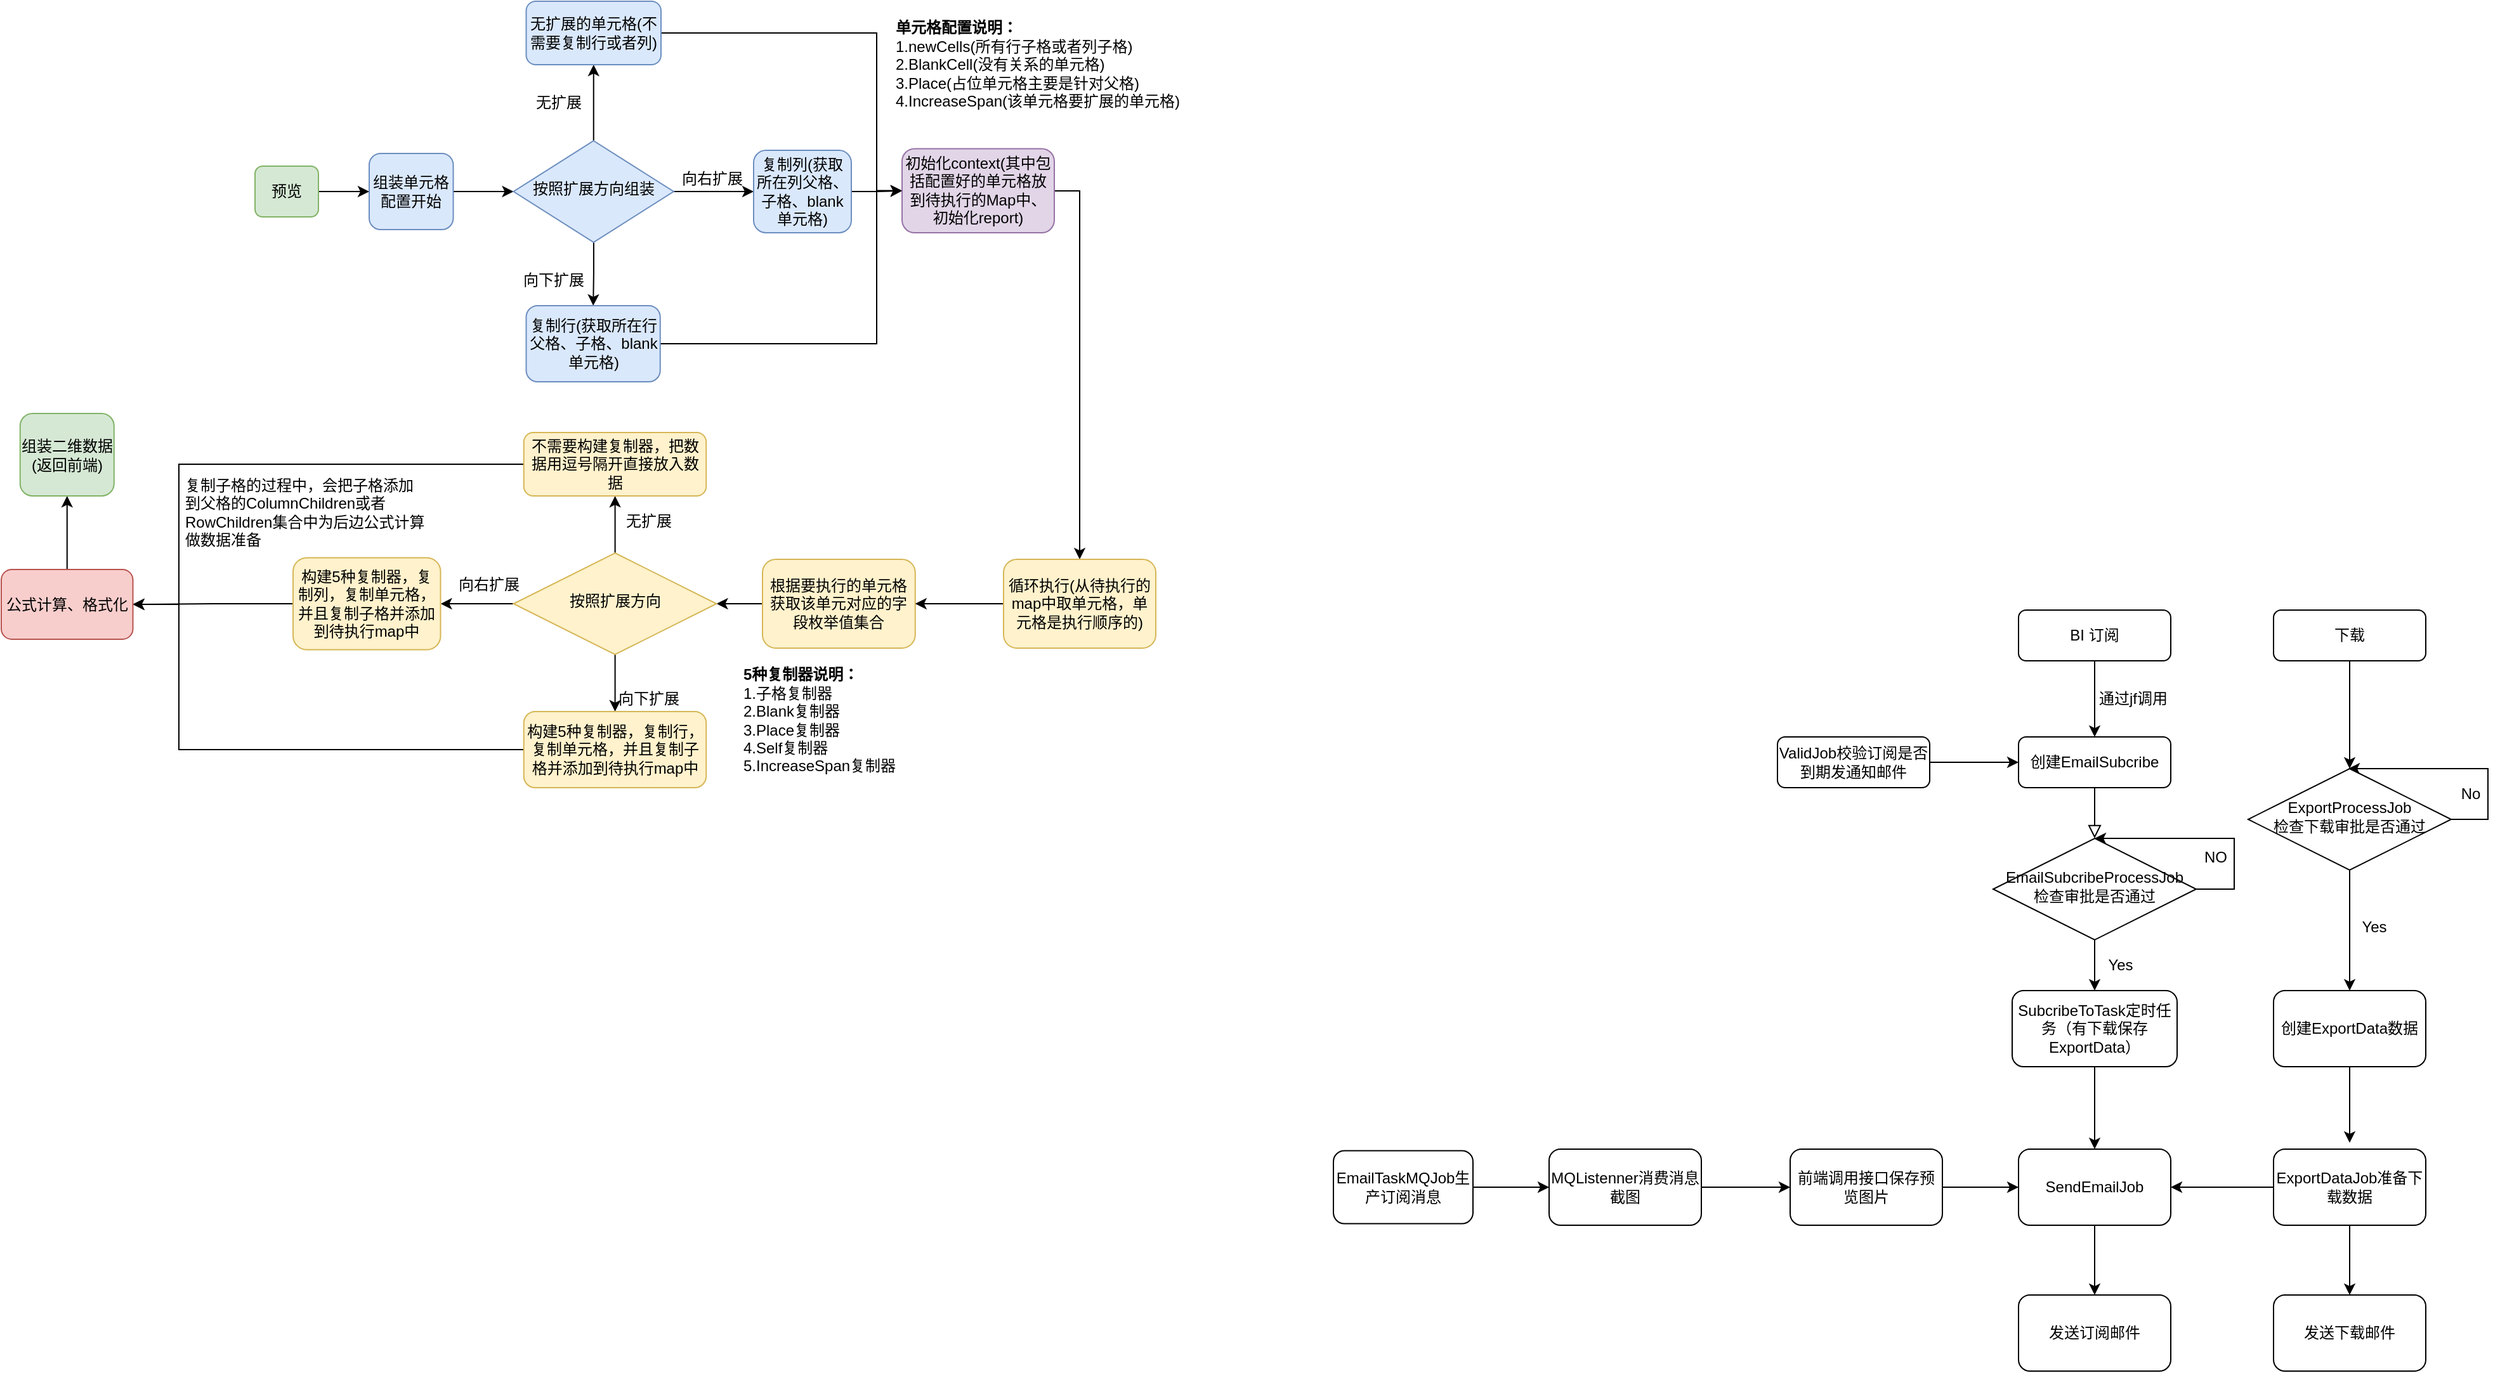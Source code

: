 <mxfile version="14.7.8" type="github">
  <diagram id="C5RBs43oDa-KdzZeNtuy" name="Page-1">
    <mxGraphModel dx="2771" dy="1792" grid="1" gridSize="10" guides="1" tooltips="1" connect="1" arrows="1" fold="1" page="1" pageScale="1" pageWidth="827" pageHeight="1169" math="0" shadow="0">
      <root>
        <mxCell id="WIyWlLk6GJQsqaUBKTNV-0" />
        <mxCell id="WIyWlLk6GJQsqaUBKTNV-1" parent="WIyWlLk6GJQsqaUBKTNV-0" />
        <mxCell id="WIyWlLk6GJQsqaUBKTNV-2" value="" style="rounded=0;html=1;jettySize=auto;orthogonalLoop=1;fontSize=11;endArrow=block;endFill=0;endSize=8;strokeWidth=1;shadow=0;labelBackgroundColor=none;edgeStyle=orthogonalEdgeStyle;" parent="WIyWlLk6GJQsqaUBKTNV-1" source="WIyWlLk6GJQsqaUBKTNV-3" target="WIyWlLk6GJQsqaUBKTNV-10" edge="1">
          <mxGeometry relative="1" as="geometry" />
        </mxCell>
        <mxCell id="WIyWlLk6GJQsqaUBKTNV-3" value="创建EmailSubcribe" style="rounded=1;whiteSpace=wrap;html=1;fontSize=12;glass=0;strokeWidth=1;shadow=0;" parent="WIyWlLk6GJQsqaUBKTNV-1" vertex="1">
          <mxGeometry x="140" y="90" width="120" height="40" as="geometry" />
        </mxCell>
        <mxCell id="6DlBOUvUBX7mdSS2PFpk-38" style="edgeStyle=orthogonalEdgeStyle;rounded=0;orthogonalLoop=1;jettySize=auto;html=1;entryX=0;entryY=0.5;entryDx=0;entryDy=0;" parent="WIyWlLk6GJQsqaUBKTNV-1" source="WIyWlLk6GJQsqaUBKTNV-7" target="WIyWlLk6GJQsqaUBKTNV-11" edge="1">
          <mxGeometry relative="1" as="geometry" />
        </mxCell>
        <mxCell id="WIyWlLk6GJQsqaUBKTNV-7" value="EmailTaskMQJob生产订阅消息" style="rounded=1;whiteSpace=wrap;html=1;fontSize=12;glass=0;strokeWidth=1;shadow=0;" parent="WIyWlLk6GJQsqaUBKTNV-1" vertex="1">
          <mxGeometry x="-400" y="416.25" width="110" height="57.5" as="geometry" />
        </mxCell>
        <mxCell id="6DlBOUvUBX7mdSS2PFpk-15" style="edgeStyle=orthogonalEdgeStyle;rounded=0;orthogonalLoop=1;jettySize=auto;html=1;exitX=0.5;exitY=1;exitDx=0;exitDy=0;entryX=0.5;entryY=0;entryDx=0;entryDy=0;" parent="WIyWlLk6GJQsqaUBKTNV-1" source="WIyWlLk6GJQsqaUBKTNV-10" target="6DlBOUvUBX7mdSS2PFpk-8" edge="1">
          <mxGeometry relative="1" as="geometry" />
        </mxCell>
        <mxCell id="6DlBOUvUBX7mdSS2PFpk-17" style="edgeStyle=orthogonalEdgeStyle;rounded=0;orthogonalLoop=1;jettySize=auto;html=1;exitX=1;exitY=0.5;exitDx=0;exitDy=0;entryX=0.5;entryY=0;entryDx=0;entryDy=0;" parent="WIyWlLk6GJQsqaUBKTNV-1" source="WIyWlLk6GJQsqaUBKTNV-10" target="WIyWlLk6GJQsqaUBKTNV-10" edge="1">
          <mxGeometry relative="1" as="geometry">
            <mxPoint x="210" y="160" as="targetPoint" />
            <Array as="points">
              <mxPoint x="310" y="210" />
              <mxPoint x="310" y="170" />
            </Array>
          </mxGeometry>
        </mxCell>
        <mxCell id="WIyWlLk6GJQsqaUBKTNV-10" value="EmailSubcribeProcessJob&lt;br&gt;检查审批是否通过" style="rhombus;whiteSpace=wrap;html=1;shadow=0;fontFamily=Helvetica;fontSize=12;align=center;strokeWidth=1;spacing=6;spacingTop=-4;" parent="WIyWlLk6GJQsqaUBKTNV-1" vertex="1">
          <mxGeometry x="120" y="170" width="160" height="80" as="geometry" />
        </mxCell>
        <mxCell id="6DlBOUvUBX7mdSS2PFpk-39" style="edgeStyle=orthogonalEdgeStyle;rounded=0;orthogonalLoop=1;jettySize=auto;html=1;entryX=0;entryY=0.5;entryDx=0;entryDy=0;" parent="WIyWlLk6GJQsqaUBKTNV-1" source="WIyWlLk6GJQsqaUBKTNV-11" target="6DlBOUvUBX7mdSS2PFpk-25" edge="1">
          <mxGeometry relative="1" as="geometry" />
        </mxCell>
        <mxCell id="WIyWlLk6GJQsqaUBKTNV-11" value="MQListenner消费消息&lt;br&gt;截图" style="rounded=1;whiteSpace=wrap;html=1;fontSize=12;glass=0;strokeWidth=1;shadow=0;" parent="WIyWlLk6GJQsqaUBKTNV-1" vertex="1">
          <mxGeometry x="-230" y="415" width="120" height="60" as="geometry" />
        </mxCell>
        <mxCell id="6DlBOUvUBX7mdSS2PFpk-5" style="edgeStyle=orthogonalEdgeStyle;rounded=0;orthogonalLoop=1;jettySize=auto;html=1;exitX=0.5;exitY=1;exitDx=0;exitDy=0;entryX=0.5;entryY=0;entryDx=0;entryDy=0;" parent="WIyWlLk6GJQsqaUBKTNV-1" source="6DlBOUvUBX7mdSS2PFpk-1" target="WIyWlLk6GJQsqaUBKTNV-3" edge="1">
          <mxGeometry relative="1" as="geometry" />
        </mxCell>
        <mxCell id="6DlBOUvUBX7mdSS2PFpk-1" value="BI 订阅" style="rounded=1;whiteSpace=wrap;html=1;fontSize=12;glass=0;strokeWidth=1;shadow=0;" parent="WIyWlLk6GJQsqaUBKTNV-1" vertex="1">
          <mxGeometry x="140" y="-10" width="120" height="40" as="geometry" />
        </mxCell>
        <mxCell id="6DlBOUvUBX7mdSS2PFpk-6" value="通过jf调用" style="text;html=1;align=center;verticalAlign=middle;resizable=0;points=[];autosize=1;strokeColor=none;" parent="WIyWlLk6GJQsqaUBKTNV-1" vertex="1">
          <mxGeometry x="195" y="50" width="70" height="20" as="geometry" />
        </mxCell>
        <mxCell id="6DlBOUvUBX7mdSS2PFpk-44" style="edgeStyle=orthogonalEdgeStyle;rounded=0;orthogonalLoop=1;jettySize=auto;html=1;exitX=0.5;exitY=1;exitDx=0;exitDy=0;entryX=0.5;entryY=0;entryDx=0;entryDy=0;" parent="WIyWlLk6GJQsqaUBKTNV-1" source="6DlBOUvUBX7mdSS2PFpk-8" target="6DlBOUvUBX7mdSS2PFpk-22" edge="1">
          <mxGeometry relative="1" as="geometry" />
        </mxCell>
        <mxCell id="6DlBOUvUBX7mdSS2PFpk-8" value="SubcribeToTask定时任务（有下载保存ExportData）" style="rounded=1;whiteSpace=wrap;html=1;fontSize=12;glass=0;strokeWidth=1;shadow=0;" parent="WIyWlLk6GJQsqaUBKTNV-1" vertex="1">
          <mxGeometry x="135" y="290" width="130" height="60" as="geometry" />
        </mxCell>
        <mxCell id="6DlBOUvUBX7mdSS2PFpk-16" value="Yes" style="text;html=1;align=center;verticalAlign=middle;resizable=0;points=[];autosize=1;strokeColor=none;" parent="WIyWlLk6GJQsqaUBKTNV-1" vertex="1">
          <mxGeometry x="205" y="260" width="30" height="20" as="geometry" />
        </mxCell>
        <mxCell id="6DlBOUvUBX7mdSS2PFpk-18" value="NO" style="text;html=1;align=center;verticalAlign=middle;resizable=0;points=[];autosize=1;strokeColor=none;" parent="WIyWlLk6GJQsqaUBKTNV-1" vertex="1">
          <mxGeometry x="280" y="175" width="30" height="20" as="geometry" />
        </mxCell>
        <mxCell id="6DlBOUvUBX7mdSS2PFpk-20" value="发送订阅邮件" style="rounded=1;whiteSpace=wrap;html=1;" parent="WIyWlLk6GJQsqaUBKTNV-1" vertex="1">
          <mxGeometry x="140" y="530" width="120" height="60" as="geometry" />
        </mxCell>
        <mxCell id="6DlBOUvUBX7mdSS2PFpk-47" style="edgeStyle=orthogonalEdgeStyle;rounded=0;orthogonalLoop=1;jettySize=auto;html=1;exitX=0.5;exitY=1;exitDx=0;exitDy=0;" parent="WIyWlLk6GJQsqaUBKTNV-1" source="6DlBOUvUBX7mdSS2PFpk-22" target="6DlBOUvUBX7mdSS2PFpk-20" edge="1">
          <mxGeometry relative="1" as="geometry" />
        </mxCell>
        <mxCell id="6DlBOUvUBX7mdSS2PFpk-22" value="SendEmailJob" style="rounded=1;whiteSpace=wrap;html=1;" parent="WIyWlLk6GJQsqaUBKTNV-1" vertex="1">
          <mxGeometry x="140" y="415" width="120" height="60" as="geometry" />
        </mxCell>
        <mxCell id="6DlBOUvUBX7mdSS2PFpk-46" style="edgeStyle=orthogonalEdgeStyle;rounded=0;orthogonalLoop=1;jettySize=auto;html=1;entryX=1;entryY=0.5;entryDx=0;entryDy=0;" parent="WIyWlLk6GJQsqaUBKTNV-1" source="6DlBOUvUBX7mdSS2PFpk-24" target="6DlBOUvUBX7mdSS2PFpk-22" edge="1">
          <mxGeometry relative="1" as="geometry" />
        </mxCell>
        <mxCell id="6DlBOUvUBX7mdSS2PFpk-75" style="edgeStyle=orthogonalEdgeStyle;rounded=0;orthogonalLoop=1;jettySize=auto;html=1;entryX=0.5;entryY=0;entryDx=0;entryDy=0;" parent="WIyWlLk6GJQsqaUBKTNV-1" source="6DlBOUvUBX7mdSS2PFpk-24" target="6DlBOUvUBX7mdSS2PFpk-74" edge="1">
          <mxGeometry relative="1" as="geometry" />
        </mxCell>
        <mxCell id="6DlBOUvUBX7mdSS2PFpk-24" value="ExportDataJob准备下载数据" style="rounded=1;whiteSpace=wrap;html=1;" parent="WIyWlLk6GJQsqaUBKTNV-1" vertex="1">
          <mxGeometry x="341" y="415" width="120" height="60" as="geometry" />
        </mxCell>
        <mxCell id="6DlBOUvUBX7mdSS2PFpk-45" style="edgeStyle=orthogonalEdgeStyle;rounded=0;orthogonalLoop=1;jettySize=auto;html=1;exitX=1;exitY=0.5;exitDx=0;exitDy=0;entryX=0;entryY=0.5;entryDx=0;entryDy=0;" parent="WIyWlLk6GJQsqaUBKTNV-1" source="6DlBOUvUBX7mdSS2PFpk-25" target="6DlBOUvUBX7mdSS2PFpk-22" edge="1">
          <mxGeometry relative="1" as="geometry" />
        </mxCell>
        <mxCell id="6DlBOUvUBX7mdSS2PFpk-25" value="前端调用接口保存预览图片" style="rounded=1;whiteSpace=wrap;html=1;" parent="WIyWlLk6GJQsqaUBKTNV-1" vertex="1">
          <mxGeometry x="-40" y="415" width="120" height="60" as="geometry" />
        </mxCell>
        <mxCell id="6DlBOUvUBX7mdSS2PFpk-37" style="edgeStyle=orthogonalEdgeStyle;rounded=0;orthogonalLoop=1;jettySize=auto;html=1;entryX=0;entryY=0.5;entryDx=0;entryDy=0;" parent="WIyWlLk6GJQsqaUBKTNV-1" source="6DlBOUvUBX7mdSS2PFpk-36" target="WIyWlLk6GJQsqaUBKTNV-3" edge="1">
          <mxGeometry relative="1" as="geometry" />
        </mxCell>
        <mxCell id="6DlBOUvUBX7mdSS2PFpk-36" value="ValidJob校验订阅是否到期发通知邮件" style="rounded=1;whiteSpace=wrap;html=1;" parent="WIyWlLk6GJQsqaUBKTNV-1" vertex="1">
          <mxGeometry x="-50" y="90" width="120" height="40" as="geometry" />
        </mxCell>
        <mxCell id="NdgNbe7IbOkZQ9Q6po2j-65" value="" style="edgeStyle=orthogonalEdgeStyle;rounded=0;orthogonalLoop=1;jettySize=auto;html=1;" edge="1" parent="WIyWlLk6GJQsqaUBKTNV-1" source="6DlBOUvUBX7mdSS2PFpk-48" target="NdgNbe7IbOkZQ9Q6po2j-6">
          <mxGeometry relative="1" as="geometry" />
        </mxCell>
        <mxCell id="6DlBOUvUBX7mdSS2PFpk-48" value="组装单元格配置开始" style="rounded=1;whiteSpace=wrap;html=1;fontSize=12;glass=0;strokeWidth=1;shadow=0;fillColor=#dae8fc;strokeColor=#6c8ebf;" parent="WIyWlLk6GJQsqaUBKTNV-1" vertex="1">
          <mxGeometry x="-1160" y="-370" width="66.25" height="60" as="geometry" />
        </mxCell>
        <mxCell id="NdgNbe7IbOkZQ9Q6po2j-37" value="" style="edgeStyle=orthogonalEdgeStyle;rounded=0;orthogonalLoop=1;jettySize=auto;html=1;" edge="1" parent="WIyWlLk6GJQsqaUBKTNV-1" source="6DlBOUvUBX7mdSS2PFpk-57" target="NdgNbe7IbOkZQ9Q6po2j-34">
          <mxGeometry relative="1" as="geometry" />
        </mxCell>
        <mxCell id="6DlBOUvUBX7mdSS2PFpk-57" value="根据要执行的单元格获取该单元对应的字段枚举值集合" style="rounded=1;whiteSpace=wrap;html=1;fillColor=#fff2cc;strokeColor=#d6b656;" parent="WIyWlLk6GJQsqaUBKTNV-1" vertex="1">
          <mxGeometry x="-850" y="-50" width="120.38" height="70" as="geometry" />
        </mxCell>
        <mxCell id="6DlBOUvUBX7mdSS2PFpk-82" style="edgeStyle=orthogonalEdgeStyle;rounded=0;orthogonalLoop=1;jettySize=auto;html=1;exitX=0.5;exitY=1;exitDx=0;exitDy=0;entryX=0.5;entryY=0;entryDx=0;entryDy=0;" parent="WIyWlLk6GJQsqaUBKTNV-1" source="6DlBOUvUBX7mdSS2PFpk-72" target="6DlBOUvUBX7mdSS2PFpk-79" edge="1">
          <mxGeometry relative="1" as="geometry" />
        </mxCell>
        <mxCell id="6DlBOUvUBX7mdSS2PFpk-72" value="下载" style="rounded=1;whiteSpace=wrap;html=1;fontSize=12;glass=0;strokeWidth=1;shadow=0;" parent="WIyWlLk6GJQsqaUBKTNV-1" vertex="1">
          <mxGeometry x="341" y="-10" width="120" height="40" as="geometry" />
        </mxCell>
        <mxCell id="6DlBOUvUBX7mdSS2PFpk-74" value="发送下载邮件" style="rounded=1;whiteSpace=wrap;html=1;" parent="WIyWlLk6GJQsqaUBKTNV-1" vertex="1">
          <mxGeometry x="341" y="530" width="120" height="60" as="geometry" />
        </mxCell>
        <mxCell id="6DlBOUvUBX7mdSS2PFpk-78" style="edgeStyle=orthogonalEdgeStyle;rounded=0;orthogonalLoop=1;jettySize=auto;html=1;" parent="WIyWlLk6GJQsqaUBKTNV-1" source="6DlBOUvUBX7mdSS2PFpk-76" edge="1">
          <mxGeometry relative="1" as="geometry">
            <mxPoint x="401.0" y="410" as="targetPoint" />
          </mxGeometry>
        </mxCell>
        <mxCell id="6DlBOUvUBX7mdSS2PFpk-76" value="创建ExportData数据" style="rounded=1;whiteSpace=wrap;html=1;" parent="WIyWlLk6GJQsqaUBKTNV-1" vertex="1">
          <mxGeometry x="341" y="290" width="120" height="60" as="geometry" />
        </mxCell>
        <mxCell id="6DlBOUvUBX7mdSS2PFpk-80" style="edgeStyle=orthogonalEdgeStyle;rounded=0;orthogonalLoop=1;jettySize=auto;html=1;exitX=0.5;exitY=1;exitDx=0;exitDy=0;entryX=0.5;entryY=0;entryDx=0;entryDy=0;" parent="WIyWlLk6GJQsqaUBKTNV-1" source="6DlBOUvUBX7mdSS2PFpk-79" target="6DlBOUvUBX7mdSS2PFpk-76" edge="1">
          <mxGeometry relative="1" as="geometry" />
        </mxCell>
        <mxCell id="6DlBOUvUBX7mdSS2PFpk-79" value="ExportProcessJob&lt;br&gt;检查下载审批是否通过" style="rhombus;whiteSpace=wrap;html=1;shadow=0;fontFamily=Helvetica;fontSize=12;align=center;strokeWidth=1;spacing=6;spacingTop=-4;" parent="WIyWlLk6GJQsqaUBKTNV-1" vertex="1">
          <mxGeometry x="321" y="115" width="160" height="80" as="geometry" />
        </mxCell>
        <mxCell id="6DlBOUvUBX7mdSS2PFpk-81" value="Yes" style="text;html=1;align=center;verticalAlign=middle;resizable=0;points=[];autosize=1;strokeColor=none;" parent="WIyWlLk6GJQsqaUBKTNV-1" vertex="1">
          <mxGeometry x="405" y="230" width="30" height="20" as="geometry" />
        </mxCell>
        <mxCell id="6DlBOUvUBX7mdSS2PFpk-86" style="edgeStyle=orthogonalEdgeStyle;rounded=0;orthogonalLoop=1;jettySize=auto;html=1;exitX=1;exitY=0.5;exitDx=0;exitDy=0;entryX=0.5;entryY=0;entryDx=0;entryDy=0;" parent="WIyWlLk6GJQsqaUBKTNV-1" edge="1">
          <mxGeometry relative="1" as="geometry">
            <mxPoint x="400" y="115" as="targetPoint" />
            <mxPoint x="480" y="155" as="sourcePoint" />
            <Array as="points">
              <mxPoint x="510" y="155" />
              <mxPoint x="510" y="115" />
            </Array>
          </mxGeometry>
        </mxCell>
        <mxCell id="6DlBOUvUBX7mdSS2PFpk-87" value="No" style="text;html=1;align=center;verticalAlign=middle;resizable=0;points=[];autosize=1;strokeColor=none;" parent="WIyWlLk6GJQsqaUBKTNV-1" vertex="1">
          <mxGeometry x="481" y="125" width="30" height="20" as="geometry" />
        </mxCell>
        <mxCell id="NdgNbe7IbOkZQ9Q6po2j-64" style="edgeStyle=orthogonalEdgeStyle;rounded=0;orthogonalLoop=1;jettySize=auto;html=1;entryX=0;entryY=0.5;entryDx=0;entryDy=0;" edge="1" parent="WIyWlLk6GJQsqaUBKTNV-1" source="NdgNbe7IbOkZQ9Q6po2j-0" target="6DlBOUvUBX7mdSS2PFpk-48">
          <mxGeometry relative="1" as="geometry" />
        </mxCell>
        <mxCell id="NdgNbe7IbOkZQ9Q6po2j-0" value="预览" style="rounded=1;whiteSpace=wrap;html=1;fontSize=12;glass=0;strokeWidth=1;shadow=0;fillColor=#d5e8d4;strokeColor=#82b366;" vertex="1" parent="WIyWlLk6GJQsqaUBKTNV-1">
          <mxGeometry x="-1250" y="-360" width="50" height="40" as="geometry" />
        </mxCell>
        <mxCell id="NdgNbe7IbOkZQ9Q6po2j-8" style="edgeStyle=orthogonalEdgeStyle;rounded=0;orthogonalLoop=1;jettySize=auto;html=1;exitX=1;exitY=0.5;exitDx=0;exitDy=0;" edge="1" parent="WIyWlLk6GJQsqaUBKTNV-1" source="NdgNbe7IbOkZQ9Q6po2j-6" target="NdgNbe7IbOkZQ9Q6po2j-7">
          <mxGeometry relative="1" as="geometry" />
        </mxCell>
        <mxCell id="NdgNbe7IbOkZQ9Q6po2j-11" value="" style="edgeStyle=orthogonalEdgeStyle;rounded=0;orthogonalLoop=1;jettySize=auto;html=1;" edge="1" parent="WIyWlLk6GJQsqaUBKTNV-1" source="NdgNbe7IbOkZQ9Q6po2j-6" target="NdgNbe7IbOkZQ9Q6po2j-10">
          <mxGeometry relative="1" as="geometry" />
        </mxCell>
        <mxCell id="NdgNbe7IbOkZQ9Q6po2j-66" value="" style="edgeStyle=orthogonalEdgeStyle;rounded=0;orthogonalLoop=1;jettySize=auto;html=1;" edge="1" parent="WIyWlLk6GJQsqaUBKTNV-1" source="NdgNbe7IbOkZQ9Q6po2j-6" target="NdgNbe7IbOkZQ9Q6po2j-59">
          <mxGeometry relative="1" as="geometry" />
        </mxCell>
        <mxCell id="NdgNbe7IbOkZQ9Q6po2j-6" value="按照扩展方向组装" style="rhombus;whiteSpace=wrap;html=1;shadow=0;fontFamily=Helvetica;fontSize=12;align=center;strokeWidth=1;spacing=6;spacingTop=-4;fillColor=#dae8fc;strokeColor=#6c8ebf;" vertex="1" parent="WIyWlLk6GJQsqaUBKTNV-1">
          <mxGeometry x="-1046.25" y="-380" width="126.25" height="80" as="geometry" />
        </mxCell>
        <mxCell id="NdgNbe7IbOkZQ9Q6po2j-67" value="" style="edgeStyle=orthogonalEdgeStyle;rounded=0;orthogonalLoop=1;jettySize=auto;html=1;" edge="1" parent="WIyWlLk6GJQsqaUBKTNV-1" source="NdgNbe7IbOkZQ9Q6po2j-7" target="NdgNbe7IbOkZQ9Q6po2j-31">
          <mxGeometry relative="1" as="geometry" />
        </mxCell>
        <mxCell id="NdgNbe7IbOkZQ9Q6po2j-7" value="复制列(获取所在列父格、子格、blank单元格)" style="rounded=1;whiteSpace=wrap;html=1;fontSize=12;glass=0;strokeWidth=1;shadow=0;fillColor=#dae8fc;strokeColor=#6c8ebf;" vertex="1" parent="WIyWlLk6GJQsqaUBKTNV-1">
          <mxGeometry x="-857" y="-372.5" width="77" height="65" as="geometry" />
        </mxCell>
        <mxCell id="NdgNbe7IbOkZQ9Q6po2j-9" value="向右扩展" style="text;html=1;align=center;verticalAlign=middle;resizable=0;points=[];autosize=1;strokeColor=none;" vertex="1" parent="WIyWlLk6GJQsqaUBKTNV-1">
          <mxGeometry x="-920" y="-360" width="60" height="20" as="geometry" />
        </mxCell>
        <mxCell id="NdgNbe7IbOkZQ9Q6po2j-69" style="edgeStyle=orthogonalEdgeStyle;rounded=0;orthogonalLoop=1;jettySize=auto;html=1;entryX=0;entryY=0.5;entryDx=0;entryDy=0;" edge="1" parent="WIyWlLk6GJQsqaUBKTNV-1" source="NdgNbe7IbOkZQ9Q6po2j-10" target="NdgNbe7IbOkZQ9Q6po2j-31">
          <mxGeometry relative="1" as="geometry">
            <Array as="points">
              <mxPoint x="-760" y="-220" />
              <mxPoint x="-760" y="-341" />
            </Array>
          </mxGeometry>
        </mxCell>
        <mxCell id="NdgNbe7IbOkZQ9Q6po2j-10" value="复制行(获取所在行父格、子格、blank单元格)" style="rounded=1;whiteSpace=wrap;html=1;fontSize=12;glass=0;strokeWidth=1;shadow=0;fillColor=#dae8fc;strokeColor=#6c8ebf;" vertex="1" parent="WIyWlLk6GJQsqaUBKTNV-1">
          <mxGeometry x="-1036.25" y="-250" width="105.62" height="60" as="geometry" />
        </mxCell>
        <mxCell id="NdgNbe7IbOkZQ9Q6po2j-12" value="向下扩展" style="text;html=1;align=center;verticalAlign=middle;resizable=0;points=[];autosize=1;strokeColor=none;" vertex="1" parent="WIyWlLk6GJQsqaUBKTNV-1">
          <mxGeometry x="-1045" y="-280" width="60" height="20" as="geometry" />
        </mxCell>
        <mxCell id="NdgNbe7IbOkZQ9Q6po2j-28" value="&lt;br&gt;&lt;b&gt;5种复制器说明：&lt;/b&gt;&lt;br&gt;1.子格复制器&lt;br&gt;2.Blank复制器&lt;br&gt;3.Place复制器&lt;br&gt;4.Self复制器&lt;br&gt;5.IncreaseSpan复制器" style="text;html=1;strokeColor=none;fillColor=none;spacing=5;spacingTop=-20;whiteSpace=wrap;overflow=hidden;rounded=0;" vertex="1" parent="WIyWlLk6GJQsqaUBKTNV-1">
          <mxGeometry x="-869.62" y="30" width="140" height="100" as="geometry" />
        </mxCell>
        <mxCell id="NdgNbe7IbOkZQ9Q6po2j-29" value="&lt;br&gt;&lt;b&gt;单元格配置说明：&lt;/b&gt;&lt;br&gt;1.newCells(所有行子格或者列子格)&lt;br&gt;2.BlankCell(没有关系的单元格)&lt;br&gt;3.Place(占位单元格主要是针对父格)&lt;br&gt;4.IncreaseSpan(该单元格要扩展的单元格)" style="text;html=1;strokeColor=none;fillColor=none;spacing=5;spacingTop=-20;whiteSpace=wrap;overflow=hidden;rounded=0;" vertex="1" parent="WIyWlLk6GJQsqaUBKTNV-1">
          <mxGeometry x="-750" y="-480" width="240" height="80" as="geometry" />
        </mxCell>
        <mxCell id="NdgNbe7IbOkZQ9Q6po2j-85" style="edgeStyle=orthogonalEdgeStyle;rounded=0;orthogonalLoop=1;jettySize=auto;html=1;entryX=0.5;entryY=0;entryDx=0;entryDy=0;" edge="1" parent="WIyWlLk6GJQsqaUBKTNV-1" source="NdgNbe7IbOkZQ9Q6po2j-31" target="NdgNbe7IbOkZQ9Q6po2j-35">
          <mxGeometry relative="1" as="geometry">
            <Array as="points">
              <mxPoint x="-600" y="-340" />
            </Array>
          </mxGeometry>
        </mxCell>
        <mxCell id="NdgNbe7IbOkZQ9Q6po2j-31" value="初始化context(其中包括配置好的单元格放到待执行的Map中、初始化report)" style="rounded=1;whiteSpace=wrap;html=1;fontSize=12;glass=0;strokeWidth=1;shadow=0;fillColor=#e1d5e7;strokeColor=#9673a6;" vertex="1" parent="WIyWlLk6GJQsqaUBKTNV-1">
          <mxGeometry x="-740" y="-373.75" width="120" height="66.25" as="geometry" />
        </mxCell>
        <mxCell id="NdgNbe7IbOkZQ9Q6po2j-43" value="" style="edgeStyle=orthogonalEdgeStyle;rounded=0;orthogonalLoop=1;jettySize=auto;html=1;" edge="1" parent="WIyWlLk6GJQsqaUBKTNV-1" source="NdgNbe7IbOkZQ9Q6po2j-34" target="NdgNbe7IbOkZQ9Q6po2j-41">
          <mxGeometry relative="1" as="geometry" />
        </mxCell>
        <mxCell id="NdgNbe7IbOkZQ9Q6po2j-73" value="" style="edgeStyle=orthogonalEdgeStyle;rounded=0;orthogonalLoop=1;jettySize=auto;html=1;" edge="1" parent="WIyWlLk6GJQsqaUBKTNV-1" source="NdgNbe7IbOkZQ9Q6po2j-34" target="NdgNbe7IbOkZQ9Q6po2j-44">
          <mxGeometry relative="1" as="geometry" />
        </mxCell>
        <mxCell id="NdgNbe7IbOkZQ9Q6po2j-74" value="" style="edgeStyle=orthogonalEdgeStyle;rounded=0;orthogonalLoop=1;jettySize=auto;html=1;" edge="1" parent="WIyWlLk6GJQsqaUBKTNV-1" source="NdgNbe7IbOkZQ9Q6po2j-34" target="NdgNbe7IbOkZQ9Q6po2j-39">
          <mxGeometry relative="1" as="geometry" />
        </mxCell>
        <mxCell id="NdgNbe7IbOkZQ9Q6po2j-34" value="按照扩展方向" style="rhombus;whiteSpace=wrap;html=1;shadow=0;fontFamily=Helvetica;fontSize=12;align=center;strokeWidth=1;spacing=6;spacingTop=-4;fillColor=#fff2cc;strokeColor=#d6b656;" vertex="1" parent="WIyWlLk6GJQsqaUBKTNV-1">
          <mxGeometry x="-1046.25" y="-55" width="160" height="80" as="geometry" />
        </mxCell>
        <mxCell id="NdgNbe7IbOkZQ9Q6po2j-36" value="" style="edgeStyle=orthogonalEdgeStyle;rounded=0;orthogonalLoop=1;jettySize=auto;html=1;" edge="1" parent="WIyWlLk6GJQsqaUBKTNV-1" source="NdgNbe7IbOkZQ9Q6po2j-35" target="6DlBOUvUBX7mdSS2PFpk-57">
          <mxGeometry relative="1" as="geometry" />
        </mxCell>
        <mxCell id="NdgNbe7IbOkZQ9Q6po2j-35" value="循环执行(从待执行的map中取单元格，单元格是执行顺序的)" style="rounded=1;whiteSpace=wrap;html=1;fillColor=#fff2cc;strokeColor=#d6b656;" vertex="1" parent="WIyWlLk6GJQsqaUBKTNV-1">
          <mxGeometry x="-660" y="-50" width="120" height="70" as="geometry" />
        </mxCell>
        <mxCell id="NdgNbe7IbOkZQ9Q6po2j-79" style="edgeStyle=orthogonalEdgeStyle;rounded=0;orthogonalLoop=1;jettySize=auto;html=1;entryX=1;entryY=0.5;entryDx=0;entryDy=0;" edge="1" parent="WIyWlLk6GJQsqaUBKTNV-1" source="NdgNbe7IbOkZQ9Q6po2j-39" target="NdgNbe7IbOkZQ9Q6po2j-48">
          <mxGeometry relative="1" as="geometry" />
        </mxCell>
        <mxCell id="NdgNbe7IbOkZQ9Q6po2j-39" value="构建5种复制器，复制列，复制单元格，并且复制子格并添加到待执行map中" style="rounded=1;whiteSpace=wrap;html=1;fillColor=#fff2cc;strokeColor=#d6b656;" vertex="1" parent="WIyWlLk6GJQsqaUBKTNV-1">
          <mxGeometry x="-1220" y="-51.25" width="116.25" height="72.5" as="geometry" />
        </mxCell>
        <mxCell id="NdgNbe7IbOkZQ9Q6po2j-40" value="向右扩展" style="text;html=1;align=center;verticalAlign=middle;resizable=0;points=[];autosize=1;strokeColor=none;" vertex="1" parent="WIyWlLk6GJQsqaUBKTNV-1">
          <mxGeometry x="-1096.25" y="-40" width="60" height="20" as="geometry" />
        </mxCell>
        <mxCell id="NdgNbe7IbOkZQ9Q6po2j-83" style="edgeStyle=orthogonalEdgeStyle;rounded=0;orthogonalLoop=1;jettySize=auto;html=1;entryX=1;entryY=0.5;entryDx=0;entryDy=0;" edge="1" parent="WIyWlLk6GJQsqaUBKTNV-1" source="NdgNbe7IbOkZQ9Q6po2j-41" target="NdgNbe7IbOkZQ9Q6po2j-48">
          <mxGeometry relative="1" as="geometry">
            <mxPoint x="-1310" y="-10" as="targetPoint" />
            <Array as="points">
              <mxPoint x="-1310" y="100" />
              <mxPoint x="-1310" y="-14" />
            </Array>
          </mxGeometry>
        </mxCell>
        <mxCell id="NdgNbe7IbOkZQ9Q6po2j-41" value="构建5种复制器，复制行，复制单元格，并且复制子格并添加到待执行map中" style="rounded=1;whiteSpace=wrap;html=1;fillColor=#fff2cc;strokeColor=#d6b656;" vertex="1" parent="WIyWlLk6GJQsqaUBKTNV-1">
          <mxGeometry x="-1038.13" y="70" width="143.75" height="60" as="geometry" />
        </mxCell>
        <mxCell id="NdgNbe7IbOkZQ9Q6po2j-84" style="edgeStyle=orthogonalEdgeStyle;rounded=0;orthogonalLoop=1;jettySize=auto;html=1;entryX=1;entryY=0.5;entryDx=0;entryDy=0;" edge="1" parent="WIyWlLk6GJQsqaUBKTNV-1" source="NdgNbe7IbOkZQ9Q6po2j-44" target="NdgNbe7IbOkZQ9Q6po2j-48">
          <mxGeometry relative="1" as="geometry">
            <Array as="points">
              <mxPoint x="-1310" y="-125" />
              <mxPoint x="-1310" y="-14" />
            </Array>
          </mxGeometry>
        </mxCell>
        <mxCell id="NdgNbe7IbOkZQ9Q6po2j-44" value="不需要构建复制器，把数据用逗号隔开直接放入数据" style="rounded=1;whiteSpace=wrap;html=1;fillColor=#fff2cc;strokeColor=#d6b656;" vertex="1" parent="WIyWlLk6GJQsqaUBKTNV-1">
          <mxGeometry x="-1038.13" y="-150" width="143.75" height="50" as="geometry" />
        </mxCell>
        <mxCell id="NdgNbe7IbOkZQ9Q6po2j-46" value="无扩展" style="text;html=1;align=center;verticalAlign=middle;resizable=0;points=[];autosize=1;strokeColor=none;" vertex="1" parent="WIyWlLk6GJQsqaUBKTNV-1">
          <mxGeometry x="-965" y="-90" width="50" height="20" as="geometry" />
        </mxCell>
        <mxCell id="NdgNbe7IbOkZQ9Q6po2j-47" value="向下扩展" style="text;html=1;align=center;verticalAlign=middle;resizable=0;points=[];autosize=1;strokeColor=none;" vertex="1" parent="WIyWlLk6GJQsqaUBKTNV-1">
          <mxGeometry x="-970" y="50" width="60" height="20" as="geometry" />
        </mxCell>
        <mxCell id="NdgNbe7IbOkZQ9Q6po2j-78" value="" style="edgeStyle=orthogonalEdgeStyle;rounded=0;orthogonalLoop=1;jettySize=auto;html=1;" edge="1" parent="WIyWlLk6GJQsqaUBKTNV-1" source="NdgNbe7IbOkZQ9Q6po2j-48" target="NdgNbe7IbOkZQ9Q6po2j-56">
          <mxGeometry relative="1" as="geometry" />
        </mxCell>
        <mxCell id="NdgNbe7IbOkZQ9Q6po2j-48" value="公式计算、格式化" style="rounded=1;whiteSpace=wrap;html=1;fillColor=#f8cecc;strokeColor=#b85450;" vertex="1" parent="WIyWlLk6GJQsqaUBKTNV-1">
          <mxGeometry x="-1450" y="-42" width="103.75" height="55" as="geometry" />
        </mxCell>
        <mxCell id="NdgNbe7IbOkZQ9Q6po2j-55" value="复制子格的过程中，会把子格添加到父格的ColumnChildren或者RowChildren集合中为后边公式计算做数据准备" style="text;html=1;strokeColor=none;fillColor=none;spacing=5;spacingTop=-20;whiteSpace=wrap;overflow=hidden;rounded=0;" vertex="1" parent="WIyWlLk6GJQsqaUBKTNV-1">
          <mxGeometry x="-1310" y="-105" width="197" height="50" as="geometry" />
        </mxCell>
        <mxCell id="NdgNbe7IbOkZQ9Q6po2j-56" value="组装二维数据(返回前端)" style="rounded=1;whiteSpace=wrap;html=1;fillColor=#d5e8d4;strokeColor=#82b366;" vertex="1" parent="WIyWlLk6GJQsqaUBKTNV-1">
          <mxGeometry x="-1435.12" y="-165" width="74" height="65" as="geometry" />
        </mxCell>
        <mxCell id="NdgNbe7IbOkZQ9Q6po2j-68" style="edgeStyle=orthogonalEdgeStyle;rounded=0;orthogonalLoop=1;jettySize=auto;html=1;entryX=0;entryY=0.5;entryDx=0;entryDy=0;" edge="1" parent="WIyWlLk6GJQsqaUBKTNV-1" source="NdgNbe7IbOkZQ9Q6po2j-59" target="NdgNbe7IbOkZQ9Q6po2j-31">
          <mxGeometry relative="1" as="geometry">
            <mxPoint x="-750" y="-410" as="targetPoint" />
            <Array as="points">
              <mxPoint x="-760" y="-465" />
              <mxPoint x="-760" y="-341" />
            </Array>
          </mxGeometry>
        </mxCell>
        <mxCell id="NdgNbe7IbOkZQ9Q6po2j-59" value="无扩展的单元格(不需要复制行或者列)" style="rounded=1;whiteSpace=wrap;html=1;fontSize=12;glass=0;strokeWidth=1;shadow=0;fillColor=#dae8fc;strokeColor=#6c8ebf;" vertex="1" parent="WIyWlLk6GJQsqaUBKTNV-1">
          <mxGeometry x="-1036.25" y="-490" width="106.25" height="50" as="geometry" />
        </mxCell>
        <mxCell id="NdgNbe7IbOkZQ9Q6po2j-63" value="无扩展" style="text;html=1;align=center;verticalAlign=middle;resizable=0;points=[];autosize=1;strokeColor=none;" vertex="1" parent="WIyWlLk6GJQsqaUBKTNV-1">
          <mxGeometry x="-1036.25" y="-420" width="50" height="20" as="geometry" />
        </mxCell>
      </root>
    </mxGraphModel>
  </diagram>
</mxfile>
